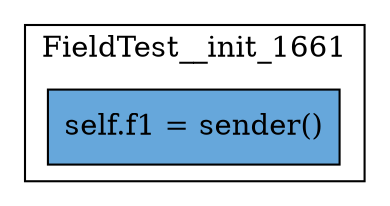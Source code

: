 digraph "never-accessed-3" {
    node [shape=box];
    subgraph "cluster_FieldTest__init_1661" {
        label="FieldTest__init_1661";
        "FieldTest__init_1661_141" [label="self.f1 = sender()",style=filled,fillcolor="#66A7DB"];
    }
}
